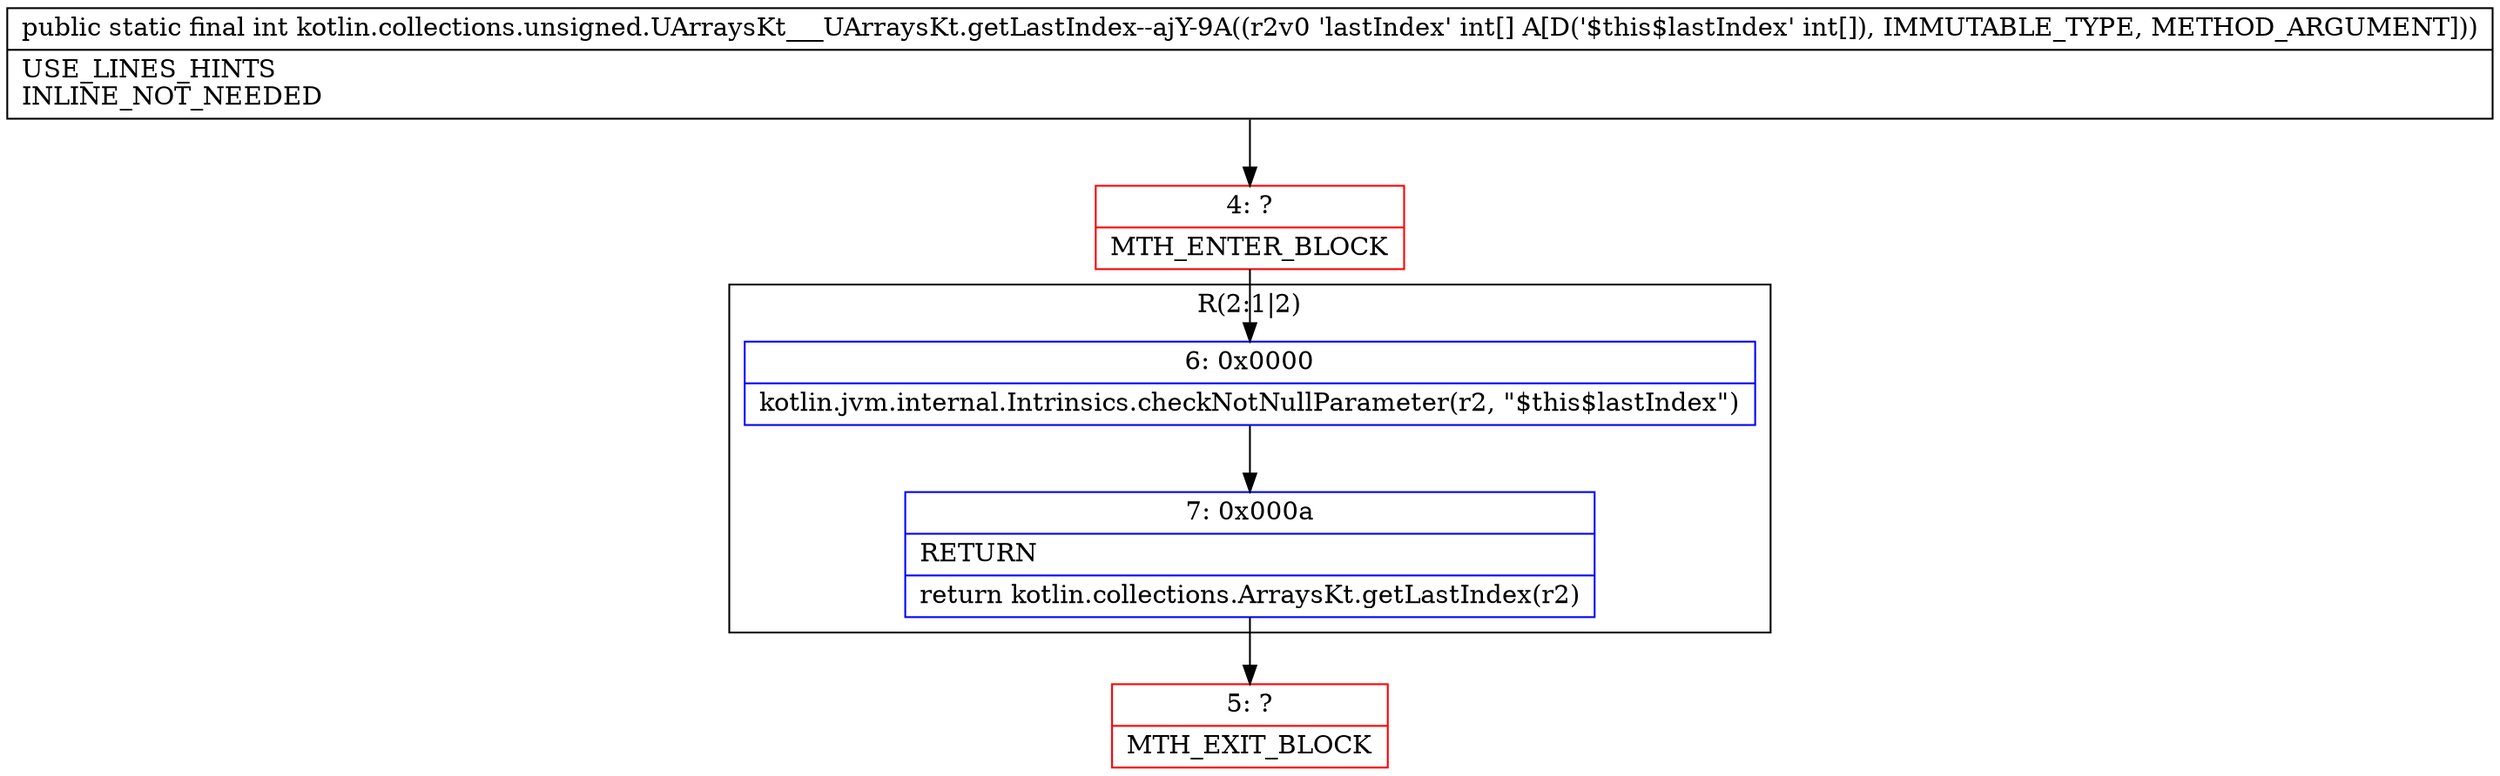 digraph "CFG forkotlin.collections.unsigned.UArraysKt___UArraysKt.getLastIndex\-\-ajY\-9A([I)I" {
subgraph cluster_Region_2042783773 {
label = "R(2:1|2)";
node [shape=record,color=blue];
Node_6 [shape=record,label="{6\:\ 0x0000|kotlin.jvm.internal.Intrinsics.checkNotNullParameter(r2, \"$this$lastIndex\")\l}"];
Node_7 [shape=record,label="{7\:\ 0x000a|RETURN\l|return kotlin.collections.ArraysKt.getLastIndex(r2)\l}"];
}
Node_4 [shape=record,color=red,label="{4\:\ ?|MTH_ENTER_BLOCK\l}"];
Node_5 [shape=record,color=red,label="{5\:\ ?|MTH_EXIT_BLOCK\l}"];
MethodNode[shape=record,label="{public static final int kotlin.collections.unsigned.UArraysKt___UArraysKt.getLastIndex\-\-ajY\-9A((r2v0 'lastIndex' int[] A[D('$this$lastIndex' int[]), IMMUTABLE_TYPE, METHOD_ARGUMENT]))  | USE_LINES_HINTS\lINLINE_NOT_NEEDED\l}"];
MethodNode -> Node_4;Node_6 -> Node_7;
Node_7 -> Node_5;
Node_4 -> Node_6;
}

